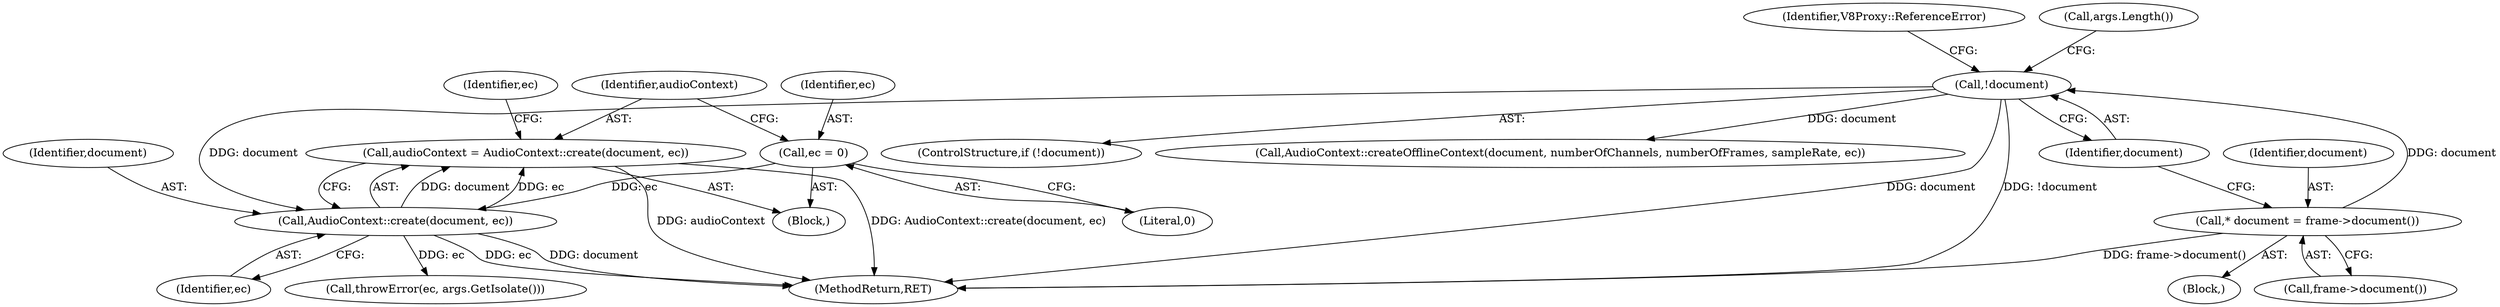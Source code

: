digraph "0_Chrome_e9372a1bfd3588a80fcf49aa07321f0971dd6091_45@API" {
"1000150" [label="(Call,audioContext = AudioContext::create(document, ec))"];
"1000152" [label="(Call,AudioContext::create(document, ec))"];
"1000134" [label="(Call,!document)"];
"1000130" [label="(Call,* document = frame->document())"];
"1000147" [label="(Call,ec = 0)"];
"1000154" [label="(Identifier,ec)"];
"1000138" [label="(Identifier,V8Proxy::ReferenceError)"];
"1000153" [label="(Identifier,document)"];
"1000156" [label="(Identifier,ec)"];
"1000135" [label="(Identifier,document)"];
"1000150" [label="(Call,audioContext = AudioContext::create(document, ec))"];
"1000151" [label="(Identifier,audioContext)"];
"1000147" [label="(Call,ec = 0)"];
"1000275" [label="(MethodReturn,RET)"];
"1000131" [label="(Identifier,document)"];
"1000133" [label="(ControlStructure,if (!document))"];
"1000134" [label="(Call,!document)"];
"1000145" [label="(Block,)"];
"1000149" [label="(Literal,0)"];
"1000152" [label="(Call,AudioContext::create(document, ec))"];
"1000102" [label="(Block,)"];
"1000132" [label="(Call,frame->document())"];
"1000158" [label="(Call,throwError(ec, args.GetIsolate()))"];
"1000247" [label="(Call,AudioContext::createOfflineContext(document, numberOfChannels, numberOfFrames, sampleRate, ec))"];
"1000148" [label="(Identifier,ec)"];
"1000130" [label="(Call,* document = frame->document())"];
"1000144" [label="(Call,args.Length())"];
"1000150" -> "1000145"  [label="AST: "];
"1000150" -> "1000152"  [label="CFG: "];
"1000151" -> "1000150"  [label="AST: "];
"1000152" -> "1000150"  [label="AST: "];
"1000156" -> "1000150"  [label="CFG: "];
"1000150" -> "1000275"  [label="DDG: audioContext"];
"1000150" -> "1000275"  [label="DDG: AudioContext::create(document, ec)"];
"1000152" -> "1000150"  [label="DDG: document"];
"1000152" -> "1000150"  [label="DDG: ec"];
"1000152" -> "1000154"  [label="CFG: "];
"1000153" -> "1000152"  [label="AST: "];
"1000154" -> "1000152"  [label="AST: "];
"1000152" -> "1000275"  [label="DDG: ec"];
"1000152" -> "1000275"  [label="DDG: document"];
"1000134" -> "1000152"  [label="DDG: document"];
"1000147" -> "1000152"  [label="DDG: ec"];
"1000152" -> "1000158"  [label="DDG: ec"];
"1000134" -> "1000133"  [label="AST: "];
"1000134" -> "1000135"  [label="CFG: "];
"1000135" -> "1000134"  [label="AST: "];
"1000138" -> "1000134"  [label="CFG: "];
"1000144" -> "1000134"  [label="CFG: "];
"1000134" -> "1000275"  [label="DDG: !document"];
"1000134" -> "1000275"  [label="DDG: document"];
"1000130" -> "1000134"  [label="DDG: document"];
"1000134" -> "1000247"  [label="DDG: document"];
"1000130" -> "1000102"  [label="AST: "];
"1000130" -> "1000132"  [label="CFG: "];
"1000131" -> "1000130"  [label="AST: "];
"1000132" -> "1000130"  [label="AST: "];
"1000135" -> "1000130"  [label="CFG: "];
"1000130" -> "1000275"  [label="DDG: frame->document()"];
"1000147" -> "1000145"  [label="AST: "];
"1000147" -> "1000149"  [label="CFG: "];
"1000148" -> "1000147"  [label="AST: "];
"1000149" -> "1000147"  [label="AST: "];
"1000151" -> "1000147"  [label="CFG: "];
}
